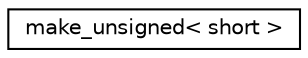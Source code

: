 digraph "Graphical Class Hierarchy"
{
  edge [fontname="Helvetica",fontsize="10",labelfontname="Helvetica",labelfontsize="10"];
  node [fontname="Helvetica",fontsize="10",shape=record];
  rankdir="LR";
  Node1 [label="make_unsigned\< short \>",height=0.2,width=0.4,color="black", fillcolor="white", style="filled",URL="$structmake__unsigned_3_01short_01_4.html"];
}
